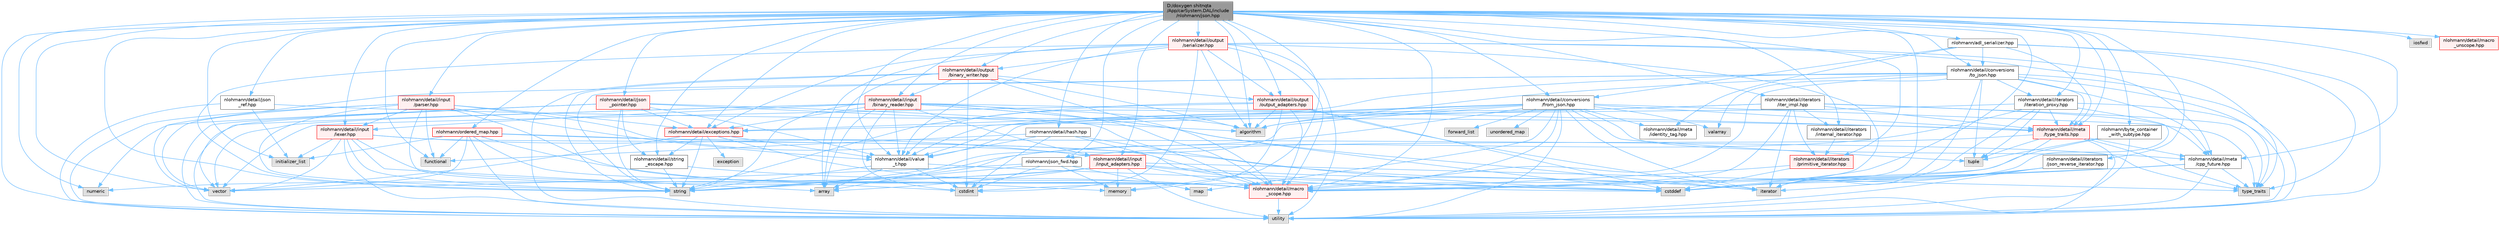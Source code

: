 digraph "D:/doxygen shitnqta/App/carSystem.DAL/include/nlohmann/json.hpp"
{
 // INTERACTIVE_SVG=YES
 // LATEX_PDF_SIZE
  bgcolor="transparent";
  edge [fontname=Helvetica,fontsize=10,labelfontname=Helvetica,labelfontsize=10];
  node [fontname=Helvetica,fontsize=10,shape=box,height=0.2,width=0.4];
  Node1 [id="Node000001",label="D:/doxygen shitnqta\l/App/carSystem.DAL/include\l/nlohmann/json.hpp",height=0.2,width=0.4,color="gray40", fillcolor="grey60", style="filled", fontcolor="black",tooltip=" "];
  Node1 -> Node2 [id="edge1_Node000001_Node000002",color="steelblue1",style="solid",tooltip=" "];
  Node2 [id="Node000002",label="algorithm",height=0.2,width=0.4,color="grey60", fillcolor="#E0E0E0", style="filled",tooltip=" "];
  Node1 -> Node3 [id="edge2_Node000001_Node000003",color="steelblue1",style="solid",tooltip=" "];
  Node3 [id="Node000003",label="cstddef",height=0.2,width=0.4,color="grey60", fillcolor="#E0E0E0", style="filled",tooltip=" "];
  Node1 -> Node4 [id="edge3_Node000001_Node000004",color="steelblue1",style="solid",tooltip=" "];
  Node4 [id="Node000004",label="functional",height=0.2,width=0.4,color="grey60", fillcolor="#E0E0E0", style="filled",tooltip=" "];
  Node1 -> Node5 [id="edge4_Node000001_Node000005",color="steelblue1",style="solid",tooltip=" "];
  Node5 [id="Node000005",label="initializer_list",height=0.2,width=0.4,color="grey60", fillcolor="#E0E0E0", style="filled",tooltip=" "];
  Node1 -> Node6 [id="edge5_Node000001_Node000006",color="steelblue1",style="solid",tooltip=" "];
  Node6 [id="Node000006",label="iosfwd",height=0.2,width=0.4,color="grey60", fillcolor="#E0E0E0", style="filled",tooltip=" "];
  Node1 -> Node7 [id="edge6_Node000001_Node000007",color="steelblue1",style="solid",tooltip=" "];
  Node7 [id="Node000007",label="iterator",height=0.2,width=0.4,color="grey60", fillcolor="#E0E0E0", style="filled",tooltip=" "];
  Node1 -> Node8 [id="edge7_Node000001_Node000008",color="steelblue1",style="solid",tooltip=" "];
  Node8 [id="Node000008",label="memory",height=0.2,width=0.4,color="grey60", fillcolor="#E0E0E0", style="filled",tooltip=" "];
  Node1 -> Node9 [id="edge8_Node000001_Node000009",color="steelblue1",style="solid",tooltip=" "];
  Node9 [id="Node000009",label="numeric",height=0.2,width=0.4,color="grey60", fillcolor="#E0E0E0", style="filled",tooltip=" "];
  Node1 -> Node10 [id="edge9_Node000001_Node000010",color="steelblue1",style="solid",tooltip=" "];
  Node10 [id="Node000010",label="string",height=0.2,width=0.4,color="grey60", fillcolor="#E0E0E0", style="filled",tooltip=" "];
  Node1 -> Node11 [id="edge10_Node000001_Node000011",color="steelblue1",style="solid",tooltip=" "];
  Node11 [id="Node000011",label="utility",height=0.2,width=0.4,color="grey60", fillcolor="#E0E0E0", style="filled",tooltip=" "];
  Node1 -> Node12 [id="edge11_Node000001_Node000012",color="steelblue1",style="solid",tooltip=" "];
  Node12 [id="Node000012",label="vector",height=0.2,width=0.4,color="grey60", fillcolor="#E0E0E0", style="filled",tooltip=" "];
  Node1 -> Node13 [id="edge12_Node000001_Node000013",color="steelblue1",style="solid",tooltip=" "];
  Node13 [id="Node000013",label="nlohmann/adl_serializer.hpp",height=0.2,width=0.4,color="grey40", fillcolor="white", style="filled",URL="$a00143.html",tooltip=" "];
  Node13 -> Node14 [id="edge13_Node000013_Node000014",color="steelblue1",style="solid",tooltip=" "];
  Node14 [id="Node000014",label="type_traits",height=0.2,width=0.4,color="grey60", fillcolor="#E0E0E0", style="filled",tooltip=" "];
  Node13 -> Node11 [id="edge14_Node000013_Node000011",color="steelblue1",style="solid",tooltip=" "];
  Node13 -> Node15 [id="edge15_Node000013_Node000015",color="steelblue1",style="solid",tooltip=" "];
  Node15 [id="Node000015",label="nlohmann/detail/conversions\l/from_json.hpp",height=0.2,width=0.4,color="grey40", fillcolor="white", style="filled",URL="$a00149.html",tooltip=" "];
  Node15 -> Node2 [id="edge16_Node000015_Node000002",color="steelblue1",style="solid",tooltip=" "];
  Node15 -> Node16 [id="edge17_Node000015_Node000016",color="steelblue1",style="solid",tooltip=" "];
  Node16 [id="Node000016",label="array",height=0.2,width=0.4,color="grey60", fillcolor="#E0E0E0", style="filled",tooltip=" "];
  Node15 -> Node17 [id="edge18_Node000015_Node000017",color="steelblue1",style="solid",tooltip=" "];
  Node17 [id="Node000017",label="forward_list",height=0.2,width=0.4,color="grey60", fillcolor="#E0E0E0", style="filled",tooltip=" "];
  Node15 -> Node7 [id="edge19_Node000015_Node000007",color="steelblue1",style="solid",tooltip=" "];
  Node15 -> Node18 [id="edge20_Node000015_Node000018",color="steelblue1",style="solid",tooltip=" "];
  Node18 [id="Node000018",label="map",height=0.2,width=0.4,color="grey60", fillcolor="#E0E0E0", style="filled",tooltip=" "];
  Node15 -> Node10 [id="edge21_Node000015_Node000010",color="steelblue1",style="solid",tooltip=" "];
  Node15 -> Node19 [id="edge22_Node000015_Node000019",color="steelblue1",style="solid",tooltip=" "];
  Node19 [id="Node000019",label="tuple",height=0.2,width=0.4,color="grey60", fillcolor="#E0E0E0", style="filled",tooltip=" "];
  Node15 -> Node14 [id="edge23_Node000015_Node000014",color="steelblue1",style="solid",tooltip=" "];
  Node15 -> Node20 [id="edge24_Node000015_Node000020",color="steelblue1",style="solid",tooltip=" "];
  Node20 [id="Node000020",label="unordered_map",height=0.2,width=0.4,color="grey60", fillcolor="#E0E0E0", style="filled",tooltip=" "];
  Node15 -> Node11 [id="edge25_Node000015_Node000011",color="steelblue1",style="solid",tooltip=" "];
  Node15 -> Node21 [id="edge26_Node000015_Node000021",color="steelblue1",style="solid",tooltip=" "];
  Node21 [id="Node000021",label="valarray",height=0.2,width=0.4,color="grey60", fillcolor="#E0E0E0", style="filled",tooltip=" "];
  Node15 -> Node22 [id="edge27_Node000015_Node000022",color="steelblue1",style="solid",tooltip=" "];
  Node22 [id="Node000022",label="nlohmann/detail/exceptions.hpp",height=0.2,width=0.4,color="red", fillcolor="#FFF0F0", style="filled",URL="$a00158.html",tooltip=" "];
  Node22 -> Node23 [id="edge28_Node000022_Node000023",color="steelblue1",style="solid",tooltip=" "];
  Node23 [id="Node000023",label="exception",height=0.2,width=0.4,color="grey60", fillcolor="#E0E0E0", style="filled",tooltip=" "];
  Node22 -> Node10 [id="edge29_Node000022_Node000010",color="steelblue1",style="solid",tooltip=" "];
  Node22 -> Node12 [id="edge30_Node000022_Node000012",color="steelblue1",style="solid",tooltip=" "];
  Node22 -> Node25 [id="edge31_Node000022_Node000025",color="steelblue1",style="solid",tooltip=" "];
  Node25 [id="Node000025",label="nlohmann/detail/value\l_t.hpp",height=0.2,width=0.4,color="grey40", fillcolor="white", style="filled",URL="$a00248.html",tooltip=" "];
  Node25 -> Node16 [id="edge32_Node000025_Node000016",color="steelblue1",style="solid",tooltip=" "];
  Node25 -> Node3 [id="edge33_Node000025_Node000003",color="steelblue1",style="solid",tooltip=" "];
  Node25 -> Node26 [id="edge34_Node000025_Node000026",color="steelblue1",style="solid",tooltip=" "];
  Node26 [id="Node000026",label="cstdint",height=0.2,width=0.4,color="grey60", fillcolor="#E0E0E0", style="filled",tooltip=" "];
  Node25 -> Node10 [id="edge35_Node000025_Node000010",color="steelblue1",style="solid",tooltip=" "];
  Node22 -> Node27 [id="edge36_Node000022_Node000027",color="steelblue1",style="solid",tooltip=" "];
  Node27 [id="Node000027",label="nlohmann/detail/string\l_escape.hpp",height=0.2,width=0.4,color="grey40", fillcolor="white", style="filled",URL="$a00245.html",tooltip=" "];
  Node27 -> Node10 [id="edge37_Node000027_Node000010",color="steelblue1",style="solid",tooltip=" "];
  Node27 -> Node28 [id="edge38_Node000027_Node000028",color="steelblue1",style="solid",tooltip=" "];
  Node28 [id="Node000028",label="nlohmann/detail/macro\l_scope.hpp",height=0.2,width=0.4,color="red", fillcolor="#FFF0F0", style="filled",URL="$a00206.html",tooltip=" "];
  Node28 -> Node11 [id="edge39_Node000028_Node000011",color="steelblue1",style="solid",tooltip=" "];
  Node22 -> Node28 [id="edge40_Node000022_Node000028",color="steelblue1",style="solid",tooltip=" "];
  Node15 -> Node28 [id="edge41_Node000015_Node000028",color="steelblue1",style="solid",tooltip=" "];
  Node15 -> Node35 [id="edge42_Node000015_Node000035",color="steelblue1",style="solid",tooltip=" "];
  Node35 [id="Node000035",label="nlohmann/detail/meta\l/cpp_future.hpp",height=0.2,width=0.4,color="grey40", fillcolor="white", style="filled",URL="$a00218.html",tooltip=" "];
  Node35 -> Node3 [id="edge43_Node000035_Node000003",color="steelblue1",style="solid",tooltip=" "];
  Node35 -> Node14 [id="edge44_Node000035_Node000014",color="steelblue1",style="solid",tooltip=" "];
  Node35 -> Node11 [id="edge45_Node000035_Node000011",color="steelblue1",style="solid",tooltip=" "];
  Node35 -> Node28 [id="edge46_Node000035_Node000028",color="steelblue1",style="solid",tooltip=" "];
  Node15 -> Node36 [id="edge47_Node000015_Node000036",color="steelblue1",style="solid",tooltip=" "];
  Node36 [id="Node000036",label="nlohmann/detail/meta\l/identity_tag.hpp",height=0.2,width=0.4,color="grey40", fillcolor="white", style="filled",URL="$a00224.html",tooltip=" "];
  Node15 -> Node37 [id="edge48_Node000015_Node000037",color="steelblue1",style="solid",tooltip=" "];
  Node37 [id="Node000037",label="nlohmann/detail/meta\l/type_traits.hpp",height=0.2,width=0.4,color="red", fillcolor="#FFF0F0", style="filled",URL="$a00230.html",tooltip=" "];
  Node37 -> Node14 [id="edge49_Node000037_Node000014",color="steelblue1",style="solid",tooltip=" "];
  Node37 -> Node11 [id="edge50_Node000037_Node000011",color="steelblue1",style="solid",tooltip=" "];
  Node37 -> Node19 [id="edge51_Node000037_Node000019",color="steelblue1",style="solid",tooltip=" "];
  Node37 -> Node28 [id="edge52_Node000037_Node000028",color="steelblue1",style="solid",tooltip=" "];
  Node37 -> Node35 [id="edge53_Node000037_Node000035",color="steelblue1",style="solid",tooltip=" "];
  Node37 -> Node42 [id="edge54_Node000037_Node000042",color="steelblue1",style="solid",tooltip=" "];
  Node42 [id="Node000042",label="nlohmann/json_fwd.hpp",height=0.2,width=0.4,color="grey40", fillcolor="white", style="filled",URL="$a00254.html",tooltip=" "];
  Node42 -> Node26 [id="edge55_Node000042_Node000026",color="steelblue1",style="solid",tooltip=" "];
  Node42 -> Node18 [id="edge56_Node000042_Node000018",color="steelblue1",style="solid",tooltip=" "];
  Node42 -> Node8 [id="edge57_Node000042_Node000008",color="steelblue1",style="solid",tooltip=" "];
  Node42 -> Node10 [id="edge58_Node000042_Node000010",color="steelblue1",style="solid",tooltip=" "];
  Node42 -> Node12 [id="edge59_Node000042_Node000012",color="steelblue1",style="solid",tooltip=" "];
  Node15 -> Node25 [id="edge60_Node000015_Node000025",color="steelblue1",style="solid",tooltip=" "];
  Node13 -> Node43 [id="edge61_Node000013_Node000043",color="steelblue1",style="solid",tooltip=" "];
  Node43 [id="Node000043",label="nlohmann/detail/conversions\l/to_json.hpp",height=0.2,width=0.4,color="grey40", fillcolor="white", style="filled",URL="$a00155.html",tooltip=" "];
  Node43 -> Node2 [id="edge62_Node000043_Node000002",color="steelblue1",style="solid",tooltip=" "];
  Node43 -> Node7 [id="edge63_Node000043_Node000007",color="steelblue1",style="solid",tooltip=" "];
  Node43 -> Node10 [id="edge64_Node000043_Node000010",color="steelblue1",style="solid",tooltip=" "];
  Node43 -> Node19 [id="edge65_Node000043_Node000019",color="steelblue1",style="solid",tooltip=" "];
  Node43 -> Node14 [id="edge66_Node000043_Node000014",color="steelblue1",style="solid",tooltip=" "];
  Node43 -> Node11 [id="edge67_Node000043_Node000011",color="steelblue1",style="solid",tooltip=" "];
  Node43 -> Node21 [id="edge68_Node000043_Node000021",color="steelblue1",style="solid",tooltip=" "];
  Node43 -> Node12 [id="edge69_Node000043_Node000012",color="steelblue1",style="solid",tooltip=" "];
  Node43 -> Node28 [id="edge70_Node000043_Node000028",color="steelblue1",style="solid",tooltip=" "];
  Node43 -> Node44 [id="edge71_Node000043_Node000044",color="steelblue1",style="solid",tooltip=" "];
  Node44 [id="Node000044",label="nlohmann/detail/iterators\l/iteration_proxy.hpp",height=0.2,width=0.4,color="grey40", fillcolor="white", style="filled",URL="$a00185.html",tooltip=" "];
  Node44 -> Node3 [id="edge72_Node000044_Node000003",color="steelblue1",style="solid",tooltip=" "];
  Node44 -> Node7 [id="edge73_Node000044_Node000007",color="steelblue1",style="solid",tooltip=" "];
  Node44 -> Node10 [id="edge74_Node000044_Node000010",color="steelblue1",style="solid",tooltip=" "];
  Node44 -> Node19 [id="edge75_Node000044_Node000019",color="steelblue1",style="solid",tooltip=" "];
  Node44 -> Node11 [id="edge76_Node000044_Node000011",color="steelblue1",style="solid",tooltip=" "];
  Node44 -> Node37 [id="edge77_Node000044_Node000037",color="steelblue1",style="solid",tooltip=" "];
  Node44 -> Node25 [id="edge78_Node000044_Node000025",color="steelblue1",style="solid",tooltip=" "];
  Node43 -> Node35 [id="edge79_Node000043_Node000035",color="steelblue1",style="solid",tooltip=" "];
  Node43 -> Node37 [id="edge80_Node000043_Node000037",color="steelblue1",style="solid",tooltip=" "];
  Node43 -> Node25 [id="edge81_Node000043_Node000025",color="steelblue1",style="solid",tooltip=" "];
  Node13 -> Node36 [id="edge82_Node000013_Node000036",color="steelblue1",style="solid",tooltip=" "];
  Node13 -> Node37 [id="edge83_Node000013_Node000037",color="steelblue1",style="solid",tooltip=" "];
  Node1 -> Node45 [id="edge84_Node000001_Node000045",color="steelblue1",style="solid",tooltip=" "];
  Node45 [id="Node000045",label="nlohmann/byte_container\l_with_subtype.hpp",height=0.2,width=0.4,color="grey40", fillcolor="white", style="filled",URL="$a00146.html",tooltip=" "];
  Node45 -> Node26 [id="edge85_Node000045_Node000026",color="steelblue1",style="solid",tooltip=" "];
  Node45 -> Node19 [id="edge86_Node000045_Node000019",color="steelblue1",style="solid",tooltip=" "];
  Node45 -> Node11 [id="edge87_Node000045_Node000011",color="steelblue1",style="solid",tooltip=" "];
  Node1 -> Node15 [id="edge88_Node000001_Node000015",color="steelblue1",style="solid",tooltip=" "];
  Node1 -> Node43 [id="edge89_Node000001_Node000043",color="steelblue1",style="solid",tooltip=" "];
  Node1 -> Node22 [id="edge90_Node000001_Node000022",color="steelblue1",style="solid",tooltip=" "];
  Node1 -> Node46 [id="edge91_Node000001_Node000046",color="steelblue1",style="solid",tooltip=" "];
  Node46 [id="Node000046",label="nlohmann/detail/hash.hpp",height=0.2,width=0.4,color="grey40", fillcolor="white", style="filled",URL="$a00161.html",tooltip=" "];
  Node46 -> Node26 [id="edge92_Node000046_Node000026",color="steelblue1",style="solid",tooltip=" "];
  Node46 -> Node3 [id="edge93_Node000046_Node000003",color="steelblue1",style="solid",tooltip=" "];
  Node46 -> Node4 [id="edge94_Node000046_Node000004",color="steelblue1",style="solid",tooltip=" "];
  Node46 -> Node28 [id="edge95_Node000046_Node000028",color="steelblue1",style="solid",tooltip=" "];
  Node46 -> Node25 [id="edge96_Node000046_Node000025",color="steelblue1",style="solid",tooltip=" "];
  Node1 -> Node47 [id="edge97_Node000001_Node000047",color="steelblue1",style="solid",tooltip=" "];
  Node47 [id="Node000047",label="nlohmann/detail/input\l/binary_reader.hpp",height=0.2,width=0.4,color="red", fillcolor="#FFF0F0", style="filled",URL="$a00164.html",tooltip=" "];
  Node47 -> Node2 [id="edge98_Node000047_Node000002",color="steelblue1",style="solid",tooltip=" "];
  Node47 -> Node16 [id="edge99_Node000047_Node000016",color="steelblue1",style="solid",tooltip=" "];
  Node47 -> Node3 [id="edge100_Node000047_Node000003",color="steelblue1",style="solid",tooltip=" "];
  Node47 -> Node26 [id="edge101_Node000047_Node000026",color="steelblue1",style="solid",tooltip=" "];
  Node47 -> Node7 [id="edge102_Node000047_Node000007",color="steelblue1",style="solid",tooltip=" "];
  Node47 -> Node10 [id="edge103_Node000047_Node000010",color="steelblue1",style="solid",tooltip=" "];
  Node47 -> Node11 [id="edge104_Node000047_Node000011",color="steelblue1",style="solid",tooltip=" "];
  Node47 -> Node12 [id="edge105_Node000047_Node000012",color="steelblue1",style="solid",tooltip=" "];
  Node47 -> Node22 [id="edge106_Node000047_Node000022",color="steelblue1",style="solid",tooltip=" "];
  Node47 -> Node51 [id="edge107_Node000047_Node000051",color="steelblue1",style="solid",tooltip=" "];
  Node51 [id="Node000051",label="nlohmann/detail/input\l/input_adapters.hpp",height=0.2,width=0.4,color="red", fillcolor="#FFF0F0", style="filled",URL="$a00167.html",tooltip=" "];
  Node51 -> Node16 [id="edge108_Node000051_Node000016",color="steelblue1",style="solid",tooltip=" "];
  Node51 -> Node3 [id="edge109_Node000051_Node000003",color="steelblue1",style="solid",tooltip=" "];
  Node51 -> Node7 [id="edge110_Node000051_Node000007",color="steelblue1",style="solid",tooltip=" "];
  Node51 -> Node8 [id="edge111_Node000051_Node000008",color="steelblue1",style="solid",tooltip=" "];
  Node51 -> Node9 [id="edge112_Node000051_Node000009",color="steelblue1",style="solid",tooltip=" "];
  Node51 -> Node10 [id="edge113_Node000051_Node000010",color="steelblue1",style="solid",tooltip=" "];
  Node51 -> Node14 [id="edge114_Node000051_Node000014",color="steelblue1",style="solid",tooltip=" "];
  Node51 -> Node11 [id="edge115_Node000051_Node000011",color="steelblue1",style="solid",tooltip=" "];
  Node51 -> Node28 [id="edge116_Node000051_Node000028",color="steelblue1",style="solid",tooltip=" "];
  Node47 -> Node54 [id="edge117_Node000047_Node000054",color="steelblue1",style="solid",tooltip=" "];
  Node54 [id="Node000054",label="nlohmann/detail/input\l/lexer.hpp",height=0.2,width=0.4,color="red", fillcolor="#FFF0F0", style="filled",URL="$a00173.html",tooltip=" "];
  Node54 -> Node16 [id="edge118_Node000054_Node000016",color="steelblue1",style="solid",tooltip=" "];
  Node54 -> Node3 [id="edge119_Node000054_Node000003",color="steelblue1",style="solid",tooltip=" "];
  Node54 -> Node5 [id="edge120_Node000054_Node000005",color="steelblue1",style="solid",tooltip=" "];
  Node54 -> Node10 [id="edge121_Node000054_Node000010",color="steelblue1",style="solid",tooltip=" "];
  Node54 -> Node11 [id="edge122_Node000054_Node000011",color="steelblue1",style="solid",tooltip=" "];
  Node54 -> Node12 [id="edge123_Node000054_Node000012",color="steelblue1",style="solid",tooltip=" "];
  Node54 -> Node51 [id="edge124_Node000054_Node000051",color="steelblue1",style="solid",tooltip=" "];
  Node54 -> Node28 [id="edge125_Node000054_Node000028",color="steelblue1",style="solid",tooltip=" "];
  Node47 -> Node28 [id="edge126_Node000047_Node000028",color="steelblue1",style="solid",tooltip=" "];
  Node47 -> Node37 [id="edge127_Node000047_Node000037",color="steelblue1",style="solid",tooltip=" "];
  Node47 -> Node25 [id="edge128_Node000047_Node000025",color="steelblue1",style="solid",tooltip=" "];
  Node1 -> Node51 [id="edge129_Node000001_Node000051",color="steelblue1",style="solid",tooltip=" "];
  Node1 -> Node54 [id="edge130_Node000001_Node000054",color="steelblue1",style="solid",tooltip=" "];
  Node1 -> Node57 [id="edge131_Node000001_Node000057",color="steelblue1",style="solid",tooltip=" "];
  Node57 [id="Node000057",label="nlohmann/detail/input\l/parser.hpp",height=0.2,width=0.4,color="red", fillcolor="#FFF0F0", style="filled",URL="$a00176.html",tooltip=" "];
  Node57 -> Node26 [id="edge132_Node000057_Node000026",color="steelblue1",style="solid",tooltip=" "];
  Node57 -> Node4 [id="edge133_Node000057_Node000004",color="steelblue1",style="solid",tooltip=" "];
  Node57 -> Node10 [id="edge134_Node000057_Node000010",color="steelblue1",style="solid",tooltip=" "];
  Node57 -> Node11 [id="edge135_Node000057_Node000011",color="steelblue1",style="solid",tooltip=" "];
  Node57 -> Node12 [id="edge136_Node000057_Node000012",color="steelblue1",style="solid",tooltip=" "];
  Node57 -> Node22 [id="edge137_Node000057_Node000022",color="steelblue1",style="solid",tooltip=" "];
  Node57 -> Node51 [id="edge138_Node000057_Node000051",color="steelblue1",style="solid",tooltip=" "];
  Node57 -> Node54 [id="edge139_Node000057_Node000054",color="steelblue1",style="solid",tooltip=" "];
  Node57 -> Node28 [id="edge140_Node000057_Node000028",color="steelblue1",style="solid",tooltip=" "];
  Node57 -> Node25 [id="edge141_Node000057_Node000025",color="steelblue1",style="solid",tooltip=" "];
  Node1 -> Node58 [id="edge142_Node000001_Node000058",color="steelblue1",style="solid",tooltip=" "];
  Node58 [id="Node000058",label="nlohmann/detail/iterators\l/internal_iterator.hpp",height=0.2,width=0.4,color="grey40", fillcolor="white", style="filled",URL="$a00182.html",tooltip=" "];
  Node58 -> Node59 [id="edge143_Node000058_Node000059",color="steelblue1",style="solid",tooltip=" "];
  Node59 [id="Node000059",label="nlohmann/detail/iterators\l/primitive_iterator.hpp",height=0.2,width=0.4,color="red", fillcolor="#FFF0F0", style="filled",URL="$a00197.html",tooltip=" "];
  Node59 -> Node3 [id="edge144_Node000059_Node000003",color="steelblue1",style="solid",tooltip=" "];
  Node59 -> Node28 [id="edge145_Node000059_Node000028",color="steelblue1",style="solid",tooltip=" "];
  Node1 -> Node60 [id="edge146_Node000001_Node000060",color="steelblue1",style="solid",tooltip=" "];
  Node60 [id="Node000060",label="nlohmann/detail/iterators\l/iter_impl.hpp",height=0.2,width=0.4,color="grey40", fillcolor="white", style="filled",URL="$a00191.html",tooltip=" "];
  Node60 -> Node7 [id="edge147_Node000060_Node000007",color="steelblue1",style="solid",tooltip=" "];
  Node60 -> Node14 [id="edge148_Node000060_Node000014",color="steelblue1",style="solid",tooltip=" "];
  Node60 -> Node22 [id="edge149_Node000060_Node000022",color="steelblue1",style="solid",tooltip=" "];
  Node60 -> Node58 [id="edge150_Node000060_Node000058",color="steelblue1",style="solid",tooltip=" "];
  Node60 -> Node59 [id="edge151_Node000060_Node000059",color="steelblue1",style="solid",tooltip=" "];
  Node60 -> Node28 [id="edge152_Node000060_Node000028",color="steelblue1",style="solid",tooltip=" "];
  Node60 -> Node35 [id="edge153_Node000060_Node000035",color="steelblue1",style="solid",tooltip=" "];
  Node60 -> Node37 [id="edge154_Node000060_Node000037",color="steelblue1",style="solid",tooltip=" "];
  Node60 -> Node25 [id="edge155_Node000060_Node000025",color="steelblue1",style="solid",tooltip=" "];
  Node1 -> Node44 [id="edge156_Node000001_Node000044",color="steelblue1",style="solid",tooltip=" "];
  Node1 -> Node61 [id="edge157_Node000001_Node000061",color="steelblue1",style="solid",tooltip=" "];
  Node61 [id="Node000061",label="nlohmann/detail/iterators\l/json_reverse_iterator.hpp",height=0.2,width=0.4,color="grey40", fillcolor="white", style="filled",URL="$a00194.html",tooltip=" "];
  Node61 -> Node3 [id="edge158_Node000061_Node000003",color="steelblue1",style="solid",tooltip=" "];
  Node61 -> Node7 [id="edge159_Node000061_Node000007",color="steelblue1",style="solid",tooltip=" "];
  Node61 -> Node11 [id="edge160_Node000061_Node000011",color="steelblue1",style="solid",tooltip=" "];
  Node1 -> Node59 [id="edge161_Node000001_Node000059",color="steelblue1",style="solid",tooltip=" "];
  Node1 -> Node62 [id="edge162_Node000001_Node000062",color="steelblue1",style="solid",tooltip=" "];
  Node62 [id="Node000062",label="nlohmann/detail/json\l_pointer.hpp",height=0.2,width=0.4,color="red", fillcolor="#FFF0F0", style="filled",URL="$a00200.html",tooltip=" "];
  Node62 -> Node2 [id="edge163_Node000062_Node000002",color="steelblue1",style="solid",tooltip=" "];
  Node62 -> Node9 [id="edge164_Node000062_Node000009",color="steelblue1",style="solid",tooltip=" "];
  Node62 -> Node10 [id="edge165_Node000062_Node000010",color="steelblue1",style="solid",tooltip=" "];
  Node62 -> Node11 [id="edge166_Node000062_Node000011",color="steelblue1",style="solid",tooltip=" "];
  Node62 -> Node12 [id="edge167_Node000062_Node000012",color="steelblue1",style="solid",tooltip=" "];
  Node62 -> Node22 [id="edge168_Node000062_Node000022",color="steelblue1",style="solid",tooltip=" "];
  Node62 -> Node28 [id="edge169_Node000062_Node000028",color="steelblue1",style="solid",tooltip=" "];
  Node62 -> Node27 [id="edge170_Node000062_Node000027",color="steelblue1",style="solid",tooltip=" "];
  Node62 -> Node25 [id="edge171_Node000062_Node000025",color="steelblue1",style="solid",tooltip=" "];
  Node1 -> Node64 [id="edge172_Node000001_Node000064",color="steelblue1",style="solid",tooltip=" "];
  Node64 [id="Node000064",label="nlohmann/detail/json\l_ref.hpp",height=0.2,width=0.4,color="grey40", fillcolor="white", style="filled",URL="$a00203.html",tooltip=" "];
  Node64 -> Node5 [id="edge173_Node000064_Node000005",color="steelblue1",style="solid",tooltip=" "];
  Node64 -> Node11 [id="edge174_Node000064_Node000011",color="steelblue1",style="solid",tooltip=" "];
  Node64 -> Node37 [id="edge175_Node000064_Node000037",color="steelblue1",style="solid",tooltip=" "];
  Node1 -> Node28 [id="edge176_Node000001_Node000028",color="steelblue1",style="solid",tooltip=" "];
  Node1 -> Node27 [id="edge177_Node000001_Node000027",color="steelblue1",style="solid",tooltip=" "];
  Node1 -> Node35 [id="edge178_Node000001_Node000035",color="steelblue1",style="solid",tooltip=" "];
  Node1 -> Node37 [id="edge179_Node000001_Node000037",color="steelblue1",style="solid",tooltip=" "];
  Node1 -> Node65 [id="edge180_Node000001_Node000065",color="steelblue1",style="solid",tooltip=" "];
  Node65 [id="Node000065",label="nlohmann/detail/output\l/binary_writer.hpp",height=0.2,width=0.4,color="red", fillcolor="#FFF0F0", style="filled",URL="$a00236.html",tooltip=" "];
  Node65 -> Node2 [id="edge181_Node000065_Node000002",color="steelblue1",style="solid",tooltip=" "];
  Node65 -> Node16 [id="edge182_Node000065_Node000016",color="steelblue1",style="solid",tooltip=" "];
  Node65 -> Node26 [id="edge183_Node000065_Node000026",color="steelblue1",style="solid",tooltip=" "];
  Node65 -> Node10 [id="edge184_Node000065_Node000010",color="steelblue1",style="solid",tooltip=" "];
  Node65 -> Node11 [id="edge185_Node000065_Node000011",color="steelblue1",style="solid",tooltip=" "];
  Node65 -> Node47 [id="edge186_Node000065_Node000047",color="steelblue1",style="solid",tooltip=" "];
  Node65 -> Node28 [id="edge187_Node000065_Node000028",color="steelblue1",style="solid",tooltip=" "];
  Node65 -> Node66 [id="edge188_Node000065_Node000066",color="steelblue1",style="solid",tooltip=" "];
  Node66 [id="Node000066",label="nlohmann/detail/output\l/output_adapters.hpp",height=0.2,width=0.4,color="red", fillcolor="#FFF0F0", style="filled",URL="$a00239.html",tooltip=" "];
  Node66 -> Node2 [id="edge189_Node000066_Node000002",color="steelblue1",style="solid",tooltip=" "];
  Node66 -> Node3 [id="edge190_Node000066_Node000003",color="steelblue1",style="solid",tooltip=" "];
  Node66 -> Node7 [id="edge191_Node000066_Node000007",color="steelblue1",style="solid",tooltip=" "];
  Node66 -> Node8 [id="edge192_Node000066_Node000008",color="steelblue1",style="solid",tooltip=" "];
  Node66 -> Node10 [id="edge193_Node000066_Node000010",color="steelblue1",style="solid",tooltip=" "];
  Node66 -> Node12 [id="edge194_Node000066_Node000012",color="steelblue1",style="solid",tooltip=" "];
  Node66 -> Node28 [id="edge195_Node000066_Node000028",color="steelblue1",style="solid",tooltip=" "];
  Node1 -> Node66 [id="edge196_Node000001_Node000066",color="steelblue1",style="solid",tooltip=" "];
  Node1 -> Node69 [id="edge197_Node000001_Node000069",color="steelblue1",style="solid",tooltip=" "];
  Node69 [id="Node000069",label="nlohmann/detail/output\l/serializer.hpp",height=0.2,width=0.4,color="red", fillcolor="#FFF0F0", style="filled",URL="$a00242.html",tooltip=" "];
  Node69 -> Node2 [id="edge198_Node000069_Node000002",color="steelblue1",style="solid",tooltip=" "];
  Node69 -> Node16 [id="edge199_Node000069_Node000016",color="steelblue1",style="solid",tooltip=" "];
  Node69 -> Node3 [id="edge200_Node000069_Node000003",color="steelblue1",style="solid",tooltip=" "];
  Node69 -> Node26 [id="edge201_Node000069_Node000026",color="steelblue1",style="solid",tooltip=" "];
  Node69 -> Node10 [id="edge202_Node000069_Node000010",color="steelblue1",style="solid",tooltip=" "];
  Node69 -> Node14 [id="edge203_Node000069_Node000014",color="steelblue1",style="solid",tooltip=" "];
  Node69 -> Node11 [id="edge204_Node000069_Node000011",color="steelblue1",style="solid",tooltip=" "];
  Node69 -> Node22 [id="edge205_Node000069_Node000022",color="steelblue1",style="solid",tooltip=" "];
  Node69 -> Node28 [id="edge206_Node000069_Node000028",color="steelblue1",style="solid",tooltip=" "];
  Node69 -> Node35 [id="edge207_Node000069_Node000035",color="steelblue1",style="solid",tooltip=" "];
  Node69 -> Node65 [id="edge208_Node000069_Node000065",color="steelblue1",style="solid",tooltip=" "];
  Node69 -> Node66 [id="edge209_Node000069_Node000066",color="steelblue1",style="solid",tooltip=" "];
  Node69 -> Node25 [id="edge210_Node000069_Node000025",color="steelblue1",style="solid",tooltip=" "];
  Node1 -> Node25 [id="edge211_Node000001_Node000025",color="steelblue1",style="solid",tooltip=" "];
  Node1 -> Node42 [id="edge212_Node000001_Node000042",color="steelblue1",style="solid",tooltip=" "];
  Node1 -> Node73 [id="edge213_Node000001_Node000073",color="steelblue1",style="solid",tooltip=" "];
  Node73 [id="Node000073",label="nlohmann/ordered_map.hpp",height=0.2,width=0.4,color="red", fillcolor="#FFF0F0", style="filled",URL="$a00257.html",tooltip=" "];
  Node73 -> Node4 [id="edge214_Node000073_Node000004",color="steelblue1",style="solid",tooltip=" "];
  Node73 -> Node5 [id="edge215_Node000073_Node000005",color="steelblue1",style="solid",tooltip=" "];
  Node73 -> Node7 [id="edge216_Node000073_Node000007",color="steelblue1",style="solid",tooltip=" "];
  Node73 -> Node8 [id="edge217_Node000073_Node000008",color="steelblue1",style="solid",tooltip=" "];
  Node73 -> Node14 [id="edge218_Node000073_Node000014",color="steelblue1",style="solid",tooltip=" "];
  Node73 -> Node11 [id="edge219_Node000073_Node000011",color="steelblue1",style="solid",tooltip=" "];
  Node73 -> Node12 [id="edge220_Node000073_Node000012",color="steelblue1",style="solid",tooltip=" "];
  Node73 -> Node28 [id="edge221_Node000073_Node000028",color="steelblue1",style="solid",tooltip=" "];
  Node1 -> Node74 [id="edge222_Node000001_Node000074",color="steelblue1",style="solid",tooltip=" "];
  Node74 [id="Node000074",label="nlohmann/detail/macro\l_unscope.hpp",height=0.2,width=0.4,color="red", fillcolor="#FFF0F0", style="filled",URL="$a00209.html",tooltip=" "];
}
